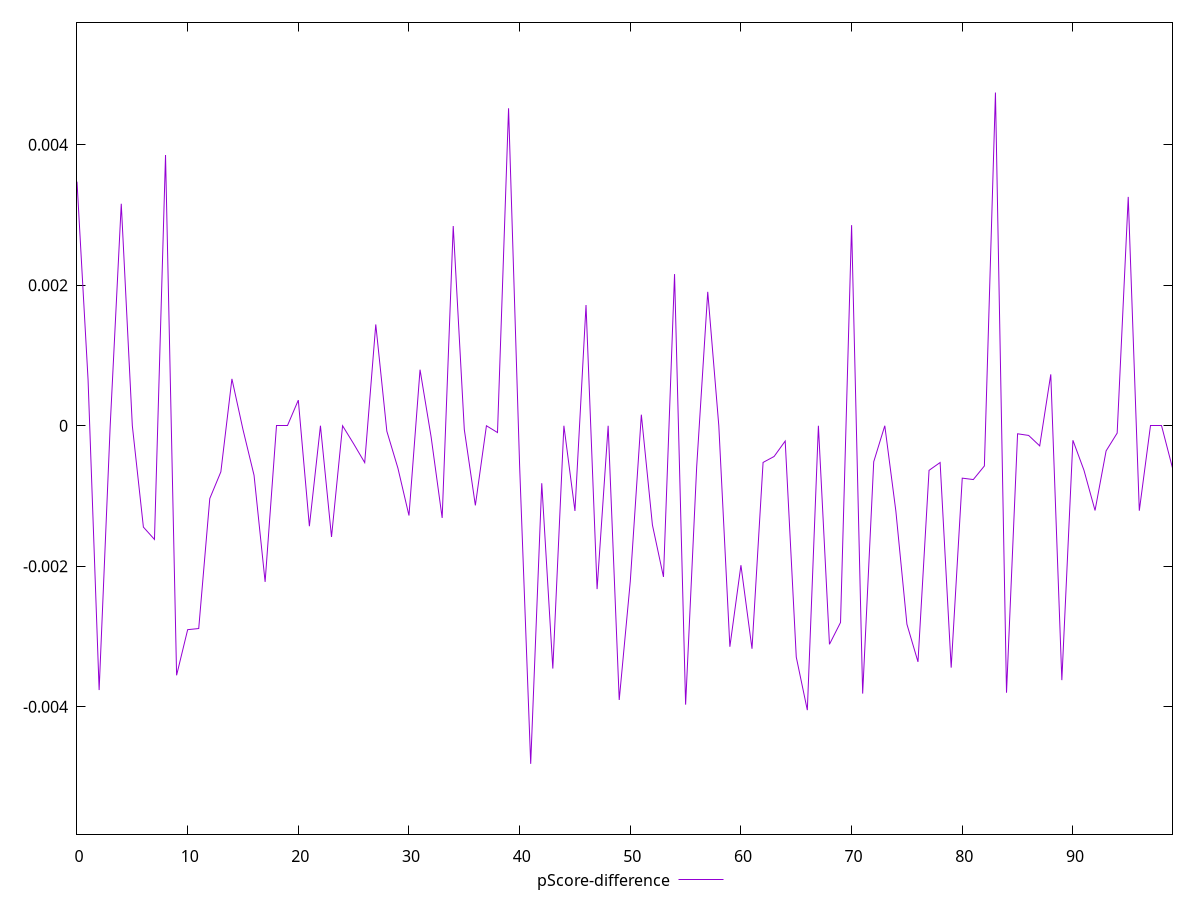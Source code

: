 reset

$pScoreDifference <<EOF
0 0.0034733333333333283
1 0.0006533333328034852
2 -0.00376083334287014
3 0
4 0.0031591666738191027
5 0
6 -0.001442499980330414
7 -0.001617777777777718
8 0.003852222222222257
9 -0.0035511111219723723
10 -0.0029016666611035857
11 -0.0028855555555555856
12 -0.0010355555555555673
13 -0.0006558333337307598
14 0.0006666666666667043
15 -0.000054444444444468054
16 -0.0007055555555555149
17 -0.002221666673819178
18 0
19 0
20 0.0003644444444445005
21 -0.0014300000000000423
22 0
23 -0.0015822222222222626
24 0
25 -0.0002566666666666828
26 -0.0005244444444444385
27 0.0014416666825612934
28 -0.0000777777777777322
29 -0.0006033333333332891
30 -0.0012774999936421283
31 0.0007975000143051192
32 -0.0001577777777778122
33 -0.0013116666674615196
34 0.0028416667133569495
35 -0.000053333333333349664
36 -0.0011333333333333195
37 0
38 -0.00009666666666663382
39 0.004517777777777843
40 -0.0005722222222221962
41 -0.004811111111111099
42 -0.0008177777777778061
43 -0.003455555555555545
44 0
45 -0.0012122222222222812
46 0.001717777777777818
47 -0.0023244444444444623
48 0
49 -0.0039022222222222513
50 -0.002215555555555526
51 0.00015749995907143877
52 -0.0014111111111111407
53 -0.0021511111111111036
54 0.002157777777777814
55 -0.003968888888888911
56 -0.0005844444444444985
57 0.0019055555555556047
58 0
59 -0.0031449999908607085
60 -0.0019844444444444553
61 -0.0031733333333333613
62 -0.0005222222222222017
63 -0.0004366666666666408
64 -0.0002177777777777612
65 -0.003292222222222252
66 -0.004046666666666643
67 0
68 -0.0031099999944369516
69 -0.002799166639645967
70 0.0028541666766007667
71 -0.0038116666674614663
72 -0.0005122222222222472
73 0
74 -0.001214444444444407
75 -0.0028244444444444072
76 -0.0033600000000000296
77 -0.000634444444444493
78 -0.0005233333333333201
79 -0.0034422222222222354
80 -0.0007455555555555549
81 -0.0007655555555555749
82 -0.0005722222222221962
83 0.004740833342075423
84 -0.003798888888888907
85 -0.00011444444444441704
86 -0.0001377777777777922
87 -0.0002866666666666573
88 0.0007311111111111268
89 -0.0036199999999999566
90 -0.00020666666666668831
91 -0.0006333333333333746
92 -0.0012055555555555708
93 -0.0003577777777777902
94 -0.00010444444444446255
95 0.0032566666666666855
96 -0.0012088888883590165
97 0
98 0
99 -0.0006011111111110523
EOF

set key outside below
set xrange [0:99]
set yrange [-0.005811111111111099:0.005740833342075423]
set trange [-0.005811111111111099:0.005740833342075423]
set terminal svg size 640, 500 enhanced background rgb 'white'
set output "report_00013_2021-02-09T12-04-24.940Z/uses-rel-preconnect/samples/pages+cached+noadtech+nomedia/pScore-difference/values.svg"

plot $pScoreDifference title "pScore-difference" with line

reset
